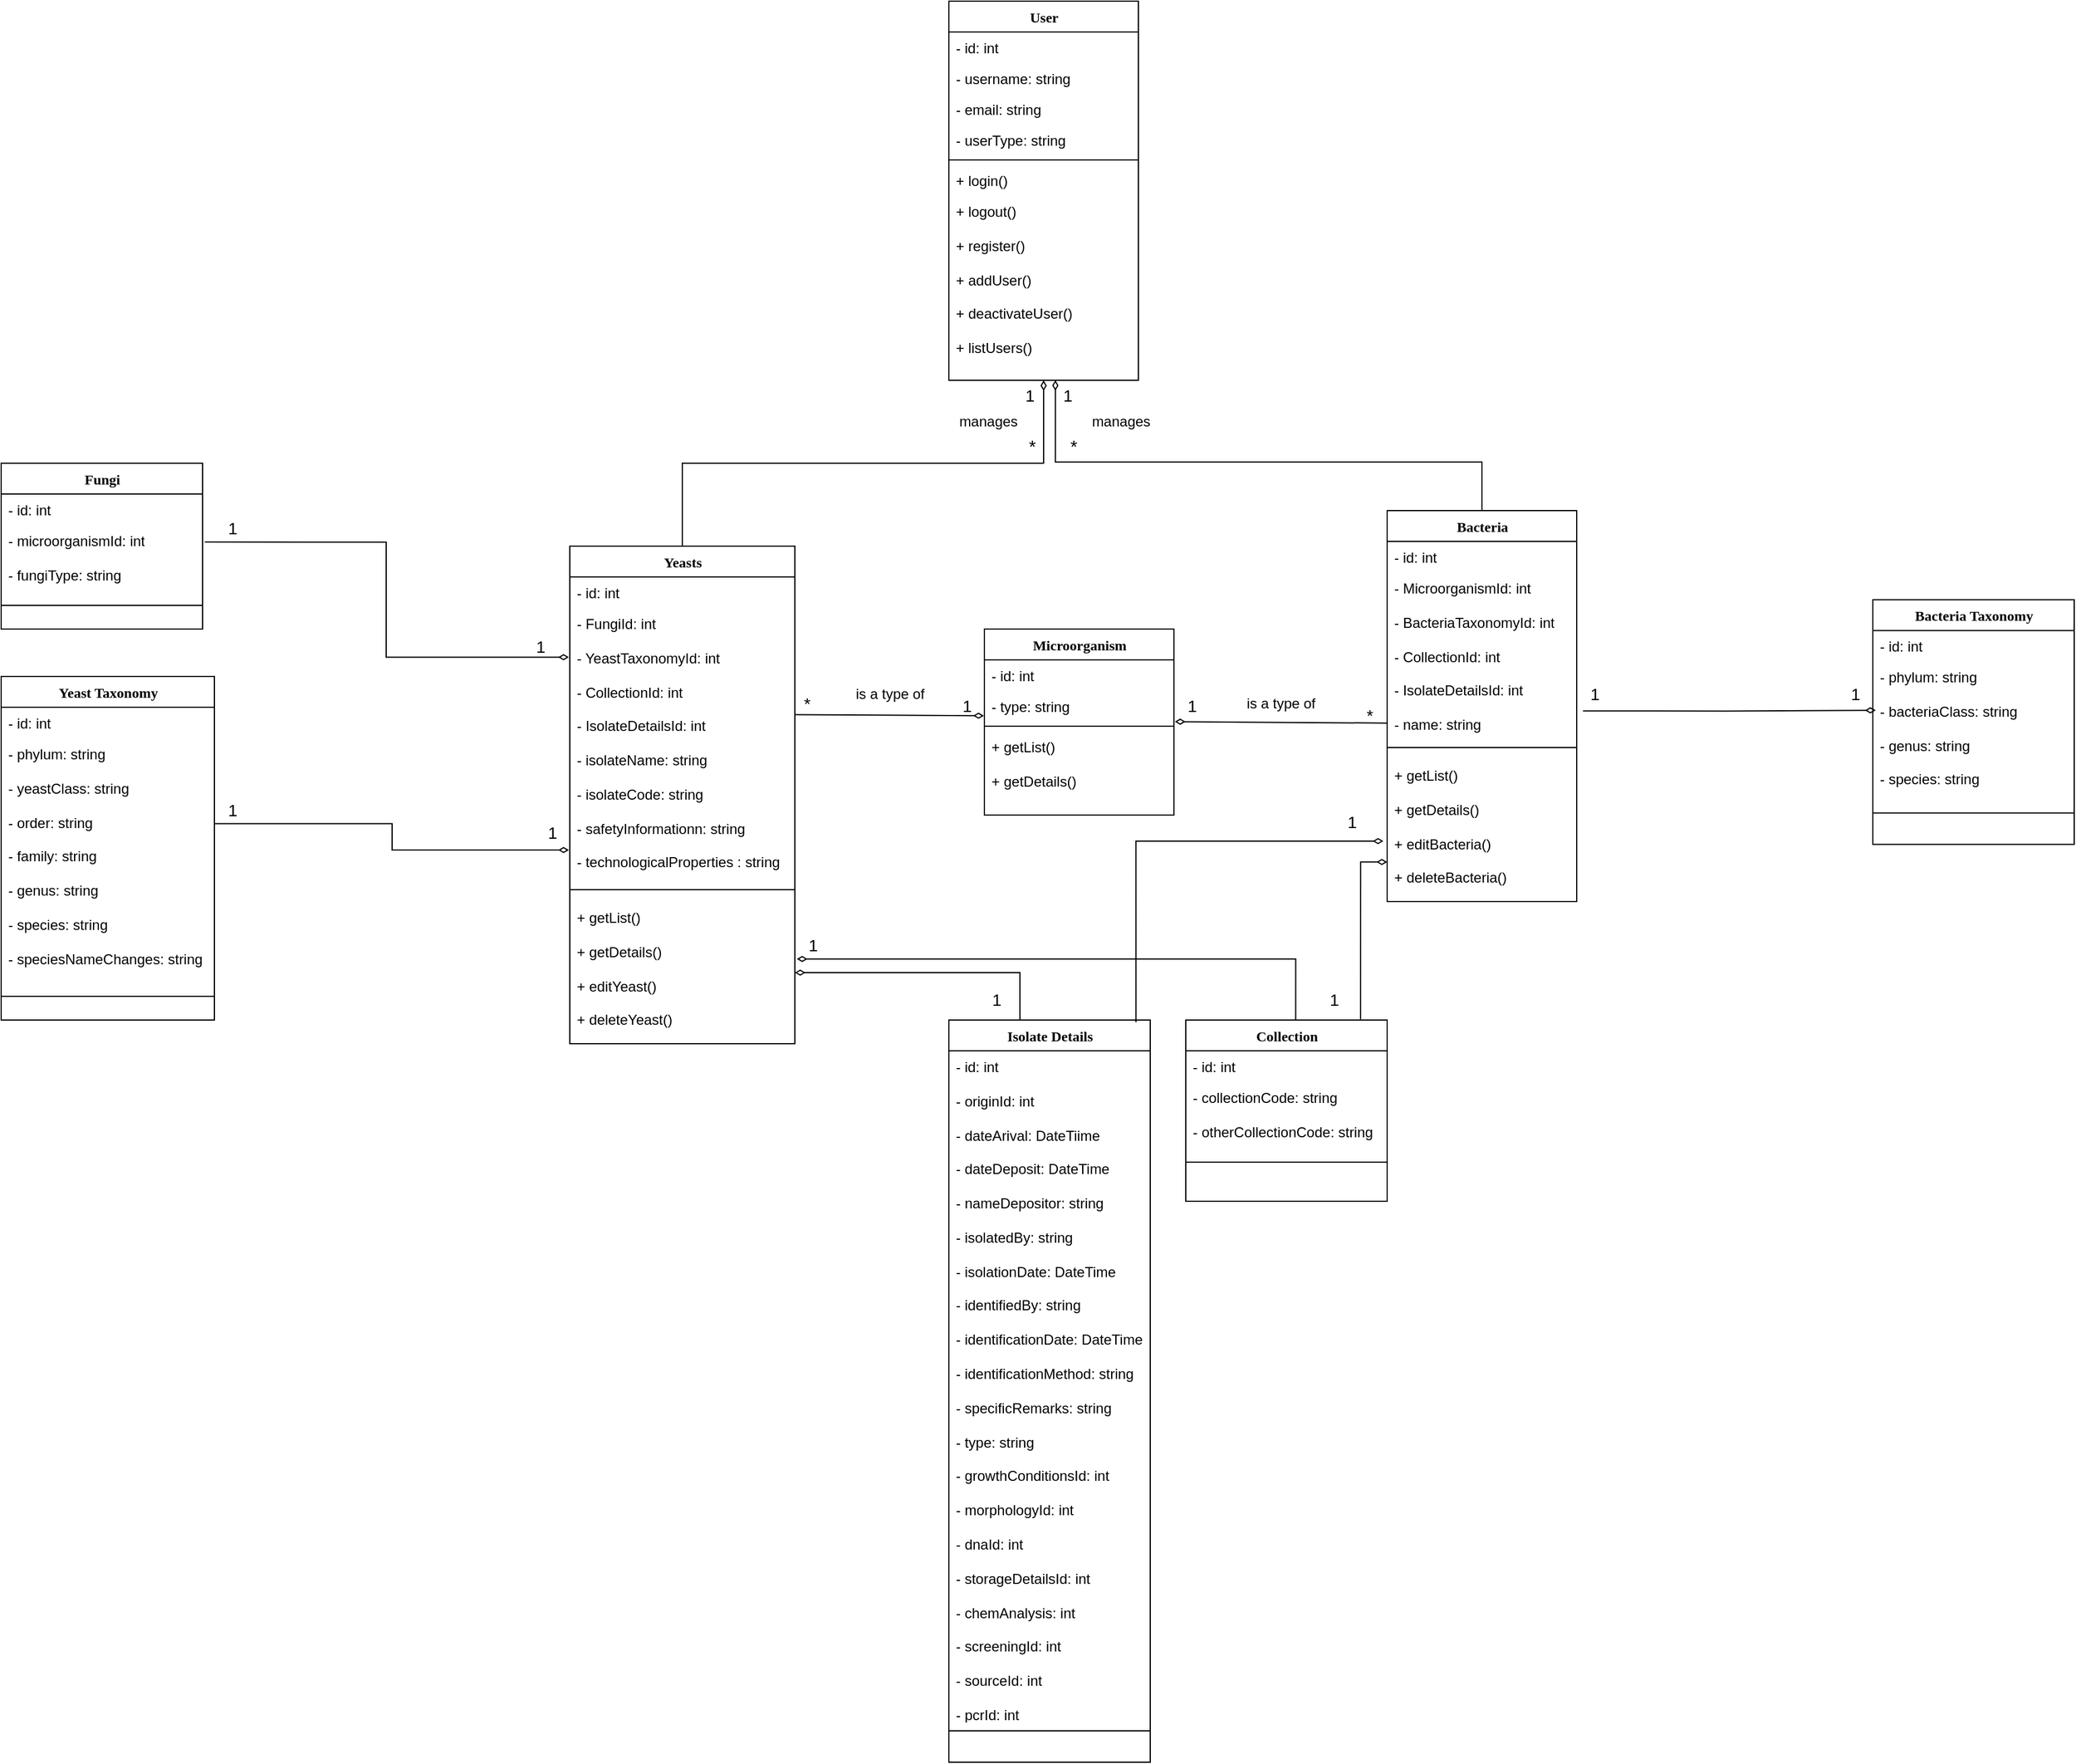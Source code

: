 <mxfile version="24.7.16">
  <diagram name="Page-1" id="9f46799a-70d6-7492-0946-bef42562c5a5">
    <mxGraphModel dx="2390" dy="1405" grid="1" gridSize="10" guides="1" tooltips="1" connect="1" arrows="1" fold="1" page="1" pageScale="1" pageWidth="2336" pageHeight="1654" background="none" math="0" shadow="0">
      <root>
        <mxCell id="0" />
        <mxCell id="1" parent="0" />
        <mxCell id="Mne86STeSMznGKmQwHmi-11" value="" style="edgeStyle=orthogonalEdgeStyle;rounded=0;orthogonalLoop=1;jettySize=auto;html=1;endArrow=diamondThin;endFill=0;fontSize=13;exitX=0.5;exitY=0;exitDx=0;exitDy=0;" edge="1" parent="1" source="Mne86STeSMznGKmQwHmi-26" target="78961159f06e98e8-17">
          <mxGeometry relative="1" as="geometry">
            <mxPoint x="1310" y="470" as="sourcePoint" />
          </mxGeometry>
        </mxCell>
        <mxCell id="78961159f06e98e8-17" value="User" style="swimlane;html=1;fontStyle=1;align=center;verticalAlign=top;childLayout=stackLayout;horizontal=1;startSize=26;horizontalStack=0;resizeParent=1;resizeLast=0;collapsible=1;marginBottom=0;swimlaneFillColor=#ffffff;rounded=0;shadow=0;comic=0;labelBackgroundColor=none;strokeWidth=1;fillColor=none;fontFamily=Verdana;fontSize=12" parent="1" vertex="1">
          <mxGeometry x="1100" y="30" width="160" height="320" as="geometry" />
        </mxCell>
        <mxCell id="78961159f06e98e8-21" value="- id: int" style="text;html=1;strokeColor=none;fillColor=none;align=left;verticalAlign=top;spacingLeft=4;spacingRight=4;whiteSpace=wrap;overflow=hidden;rotatable=0;points=[[0,0.5],[1,0.5]];portConstraint=eastwest;" parent="78961159f06e98e8-17" vertex="1">
          <mxGeometry y="26" width="160" height="26" as="geometry" />
        </mxCell>
        <mxCell id="78961159f06e98e8-23" value="- username: string" style="text;html=1;strokeColor=none;fillColor=none;align=left;verticalAlign=top;spacingLeft=4;spacingRight=4;whiteSpace=wrap;overflow=hidden;rotatable=0;points=[[0,0.5],[1,0.5]];portConstraint=eastwest;" parent="78961159f06e98e8-17" vertex="1">
          <mxGeometry y="52" width="160" height="26" as="geometry" />
        </mxCell>
        <mxCell id="78961159f06e98e8-25" value="- email: string" style="text;html=1;strokeColor=none;fillColor=none;align=left;verticalAlign=top;spacingLeft=4;spacingRight=4;whiteSpace=wrap;overflow=hidden;rotatable=0;points=[[0,0.5],[1,0.5]];portConstraint=eastwest;" parent="78961159f06e98e8-17" vertex="1">
          <mxGeometry y="78" width="160" height="26" as="geometry" />
        </mxCell>
        <mxCell id="78961159f06e98e8-26" value="- userType: string" style="text;html=1;strokeColor=none;fillColor=none;align=left;verticalAlign=top;spacingLeft=4;spacingRight=4;whiteSpace=wrap;overflow=hidden;rotatable=0;points=[[0,0.5],[1,0.5]];portConstraint=eastwest;" parent="78961159f06e98e8-17" vertex="1">
          <mxGeometry y="104" width="160" height="26" as="geometry" />
        </mxCell>
        <mxCell id="78961159f06e98e8-19" value="" style="line;html=1;strokeWidth=1;fillColor=none;align=left;verticalAlign=middle;spacingTop=-1;spacingLeft=3;spacingRight=3;rotatable=0;labelPosition=right;points=[];portConstraint=eastwest;" parent="78961159f06e98e8-17" vertex="1">
          <mxGeometry y="130" width="160" height="8" as="geometry" />
        </mxCell>
        <mxCell id="78961159f06e98e8-20" value="+ login()" style="text;html=1;strokeColor=none;fillColor=none;align=left;verticalAlign=top;spacingLeft=4;spacingRight=4;whiteSpace=wrap;overflow=hidden;rotatable=0;points=[[0,0.5],[1,0.5]];portConstraint=eastwest;" parent="78961159f06e98e8-17" vertex="1">
          <mxGeometry y="138" width="160" height="26" as="geometry" />
        </mxCell>
        <mxCell id="78961159f06e98e8-27" value="+ logout()&lt;div&gt;&lt;br&gt;&lt;/div&gt;&lt;div&gt;+ register()&lt;/div&gt;&lt;div&gt;&lt;br&gt;&lt;/div&gt;&lt;div&gt;+ addUser()&lt;/div&gt;&lt;div&gt;&lt;br&gt;&lt;/div&gt;&lt;div&gt;+ deactivateUser()&lt;/div&gt;&lt;div&gt;&lt;br&gt;&lt;/div&gt;&lt;div&gt;+ listUsers()&lt;/div&gt;" style="text;html=1;strokeColor=none;fillColor=none;align=left;verticalAlign=top;spacingLeft=4;spacingRight=4;whiteSpace=wrap;overflow=hidden;rotatable=0;points=[[0,0.5],[1,0.5]];portConstraint=eastwest;" parent="78961159f06e98e8-17" vertex="1">
          <mxGeometry y="164" width="160" height="156" as="geometry" />
        </mxCell>
        <mxCell id="Mne86STeSMznGKmQwHmi-3" value="Microorganism" style="swimlane;html=1;fontStyle=1;align=center;verticalAlign=top;childLayout=stackLayout;horizontal=1;startSize=26;horizontalStack=0;resizeParent=1;resizeLast=0;collapsible=1;marginBottom=0;swimlaneFillColor=#ffffff;rounded=0;shadow=0;comic=0;labelBackgroundColor=none;strokeWidth=1;fillColor=none;fontFamily=Verdana;fontSize=12" vertex="1" parent="1">
          <mxGeometry x="1130" y="560" width="160" height="157" as="geometry" />
        </mxCell>
        <mxCell id="Mne86STeSMznGKmQwHmi-4" value="- id: int" style="text;html=1;strokeColor=none;fillColor=none;align=left;verticalAlign=top;spacingLeft=4;spacingRight=4;whiteSpace=wrap;overflow=hidden;rotatable=0;points=[[0,0.5],[1,0.5]];portConstraint=eastwest;" vertex="1" parent="Mne86STeSMznGKmQwHmi-3">
          <mxGeometry y="26" width="160" height="26" as="geometry" />
        </mxCell>
        <mxCell id="Mne86STeSMznGKmQwHmi-5" value="- type: string" style="text;html=1;strokeColor=none;fillColor=none;align=left;verticalAlign=top;spacingLeft=4;spacingRight=4;whiteSpace=wrap;overflow=hidden;rotatable=0;points=[[0,0.5],[1,0.5]];portConstraint=eastwest;" vertex="1" parent="Mne86STeSMznGKmQwHmi-3">
          <mxGeometry y="52" width="160" height="26" as="geometry" />
        </mxCell>
        <mxCell id="Mne86STeSMznGKmQwHmi-8" value="" style="line;html=1;strokeWidth=1;fillColor=none;align=left;verticalAlign=middle;spacingTop=-1;spacingLeft=3;spacingRight=3;rotatable=0;labelPosition=right;points=[];portConstraint=eastwest;" vertex="1" parent="Mne86STeSMznGKmQwHmi-3">
          <mxGeometry y="78" width="160" height="8" as="geometry" />
        </mxCell>
        <mxCell id="Mne86STeSMznGKmQwHmi-9" value="+ getList()&lt;div&gt;&lt;br&gt;&lt;/div&gt;&lt;div&gt;+ getDetails()&lt;/div&gt;" style="text;html=1;strokeColor=none;fillColor=none;align=left;verticalAlign=top;spacingLeft=4;spacingRight=4;whiteSpace=wrap;overflow=hidden;rotatable=0;points=[[0,0.5],[1,0.5]];portConstraint=eastwest;" vertex="1" parent="Mne86STeSMznGKmQwHmi-3">
          <mxGeometry y="86" width="160" height="64" as="geometry" />
        </mxCell>
        <mxCell id="Mne86STeSMznGKmQwHmi-13" value="Bacteria" style="swimlane;html=1;fontStyle=1;align=center;verticalAlign=top;childLayout=stackLayout;horizontal=1;startSize=26;horizontalStack=0;resizeParent=1;resizeLast=0;collapsible=1;marginBottom=0;swimlaneFillColor=#ffffff;rounded=0;shadow=0;comic=0;labelBackgroundColor=none;strokeWidth=1;fillColor=none;fontFamily=Verdana;fontSize=12" vertex="1" parent="1">
          <mxGeometry x="1470" y="460" width="160" height="330" as="geometry" />
        </mxCell>
        <mxCell id="Mne86STeSMznGKmQwHmi-14" value="- id: int" style="text;html=1;strokeColor=none;fillColor=none;align=left;verticalAlign=top;spacingLeft=4;spacingRight=4;whiteSpace=wrap;overflow=hidden;rotatable=0;points=[[0,0.5],[1,0.5]];portConstraint=eastwest;" vertex="1" parent="Mne86STeSMznGKmQwHmi-13">
          <mxGeometry y="26" width="160" height="26" as="geometry" />
        </mxCell>
        <mxCell id="Mne86STeSMznGKmQwHmi-15" value="- MicroorganismId: int&lt;div&gt;&lt;br&gt;&lt;div&gt;- BacteriaTaxonomyId: int&lt;/div&gt;&lt;div&gt;&lt;br&gt;&lt;/div&gt;&lt;div&gt;- CollectionId: int&lt;/div&gt;&lt;div&gt;&lt;br&gt;&lt;/div&gt;&lt;div&gt;- IsolateDetailsId: int&lt;/div&gt;&lt;div&gt;&lt;br&gt;&lt;/div&gt;&lt;div&gt;- name: string&lt;/div&gt;&lt;/div&gt;" style="text;html=1;strokeColor=none;fillColor=none;align=left;verticalAlign=top;spacingLeft=4;spacingRight=4;whiteSpace=wrap;overflow=hidden;rotatable=0;points=[[0,0.5],[1,0.5]];portConstraint=eastwest;" vertex="1" parent="Mne86STeSMznGKmQwHmi-13">
          <mxGeometry y="52" width="160" height="138" as="geometry" />
        </mxCell>
        <mxCell id="Mne86STeSMznGKmQwHmi-16" value="" style="line;html=1;strokeWidth=1;fillColor=none;align=left;verticalAlign=middle;spacingTop=-1;spacingLeft=3;spacingRight=3;rotatable=0;labelPosition=right;points=[];portConstraint=eastwest;" vertex="1" parent="Mne86STeSMznGKmQwHmi-13">
          <mxGeometry y="190" width="160" height="20" as="geometry" />
        </mxCell>
        <mxCell id="Mne86STeSMznGKmQwHmi-17" value="+ getList()&lt;div&gt;&lt;br&gt;&lt;/div&gt;&lt;div&gt;+ getDetails()&lt;/div&gt;&lt;div&gt;&lt;br&gt;&lt;/div&gt;&lt;div&gt;+ editBacteria()&lt;/div&gt;&lt;div&gt;&lt;br&gt;&lt;/div&gt;&lt;div&gt;+ deleteBacteria()&lt;/div&gt;" style="text;html=1;strokeColor=none;fillColor=none;align=left;verticalAlign=top;spacingLeft=4;spacingRight=4;whiteSpace=wrap;overflow=hidden;rotatable=0;points=[[0,0.5],[1,0.5]];portConstraint=eastwest;" vertex="1" parent="Mne86STeSMznGKmQwHmi-13">
          <mxGeometry y="210" width="160" height="120" as="geometry" />
        </mxCell>
        <mxCell id="Mne86STeSMznGKmQwHmi-26" value="Yeasts" style="swimlane;html=1;fontStyle=1;align=center;verticalAlign=top;childLayout=stackLayout;horizontal=1;startSize=26;horizontalStack=0;resizeParent=1;resizeLast=0;collapsible=1;marginBottom=0;swimlaneFillColor=#ffffff;rounded=0;shadow=0;comic=0;labelBackgroundColor=none;strokeWidth=1;fillColor=none;fontFamily=Verdana;fontSize=12" vertex="1" parent="1">
          <mxGeometry x="780" y="490" width="190" height="420" as="geometry" />
        </mxCell>
        <mxCell id="Mne86STeSMznGKmQwHmi-27" value="- id: int" style="text;html=1;strokeColor=none;fillColor=none;align=left;verticalAlign=top;spacingLeft=4;spacingRight=4;whiteSpace=wrap;overflow=hidden;rotatable=0;points=[[0,0.5],[1,0.5]];portConstraint=eastwest;" vertex="1" parent="Mne86STeSMznGKmQwHmi-26">
          <mxGeometry y="26" width="190" height="26" as="geometry" />
        </mxCell>
        <mxCell id="Mne86STeSMznGKmQwHmi-28" value="- FungiId: int&lt;div&gt;&lt;br&gt;&lt;div&gt;- YeastTaxonomyId: int&lt;/div&gt;&lt;div&gt;&lt;br&gt;&lt;/div&gt;&lt;div&gt;- CollectionId: int&lt;/div&gt;&lt;div&gt;&lt;br&gt;&lt;/div&gt;&lt;div&gt;- IsolateDetailsId: int&lt;/div&gt;&lt;div&gt;&lt;br&gt;&lt;/div&gt;&lt;div&gt;- isolateName: string&lt;/div&gt;&lt;/div&gt;&lt;div&gt;&lt;br&gt;&lt;/div&gt;&lt;div&gt;- isolateCode: string&lt;/div&gt;&lt;div&gt;&lt;br&gt;&lt;/div&gt;&lt;div&gt;- safetyInformationn: string&lt;/div&gt;&lt;div&gt;&lt;br&gt;&lt;/div&gt;&lt;div&gt;- technologicalProperties : string&lt;/div&gt;" style="text;html=1;strokeColor=none;fillColor=none;align=left;verticalAlign=top;spacingLeft=4;spacingRight=4;whiteSpace=wrap;overflow=hidden;rotatable=0;points=[[0,0.5],[1,0.5]];portConstraint=eastwest;" vertex="1" parent="Mne86STeSMznGKmQwHmi-26">
          <mxGeometry y="52" width="190" height="228" as="geometry" />
        </mxCell>
        <mxCell id="Mne86STeSMznGKmQwHmi-29" value="" style="line;html=1;strokeWidth=1;fillColor=none;align=left;verticalAlign=middle;spacingTop=-1;spacingLeft=3;spacingRight=3;rotatable=0;labelPosition=right;points=[];portConstraint=eastwest;" vertex="1" parent="Mne86STeSMznGKmQwHmi-26">
          <mxGeometry y="280" width="190" height="20" as="geometry" />
        </mxCell>
        <mxCell id="Mne86STeSMznGKmQwHmi-30" value="+ getList()&lt;div&gt;&lt;br&gt;&lt;/div&gt;&lt;div&gt;+ getDetails()&lt;/div&gt;&lt;div&gt;&lt;br&gt;&lt;/div&gt;&lt;div&gt;+ editYeast()&lt;/div&gt;&lt;div&gt;&lt;br&gt;&lt;/div&gt;&lt;div&gt;+ deleteYeast()&lt;/div&gt;" style="text;html=1;strokeColor=none;fillColor=none;align=left;verticalAlign=top;spacingLeft=4;spacingRight=4;whiteSpace=wrap;overflow=hidden;rotatable=0;points=[[0,0.5],[1,0.5]];portConstraint=eastwest;" vertex="1" parent="Mne86STeSMznGKmQwHmi-26">
          <mxGeometry y="300" width="190" height="120" as="geometry" />
        </mxCell>
        <mxCell id="Mne86STeSMznGKmQwHmi-33" value="Bacteria Taxonomy" style="swimlane;html=1;fontStyle=1;align=center;verticalAlign=top;childLayout=stackLayout;horizontal=1;startSize=26;horizontalStack=0;resizeParent=1;resizeLast=0;collapsible=1;marginBottom=0;swimlaneFillColor=#ffffff;rounded=0;shadow=0;comic=0;labelBackgroundColor=none;strokeWidth=1;fillColor=none;fontFamily=Verdana;fontSize=12" vertex="1" parent="1">
          <mxGeometry x="1880" y="535.25" width="170" height="206.5" as="geometry" />
        </mxCell>
        <mxCell id="Mne86STeSMznGKmQwHmi-34" value="- id: int" style="text;html=1;strokeColor=none;fillColor=none;align=left;verticalAlign=top;spacingLeft=4;spacingRight=4;whiteSpace=wrap;overflow=hidden;rotatable=0;points=[[0,0.5],[1,0.5]];portConstraint=eastwest;" vertex="1" parent="Mne86STeSMznGKmQwHmi-33">
          <mxGeometry y="26" width="170" height="26" as="geometry" />
        </mxCell>
        <mxCell id="Mne86STeSMznGKmQwHmi-35" value="- phylum: string&lt;div&gt;&lt;br&gt;&lt;div&gt;- bacteriaClass: string&lt;/div&gt;&lt;div&gt;&lt;br&gt;&lt;/div&gt;&lt;div&gt;- genus: string&lt;/div&gt;&lt;div&gt;&lt;br&gt;&lt;/div&gt;&lt;div&gt;- species: string&lt;/div&gt;&lt;div&gt;&lt;br&gt;&lt;/div&gt;&lt;/div&gt;" style="text;html=1;strokeColor=none;fillColor=none;align=left;verticalAlign=top;spacingLeft=4;spacingRight=4;whiteSpace=wrap;overflow=hidden;rotatable=0;points=[[0,0.5],[1,0.5]];portConstraint=eastwest;" vertex="1" parent="Mne86STeSMznGKmQwHmi-33">
          <mxGeometry y="52" width="170" height="118" as="geometry" />
        </mxCell>
        <mxCell id="Mne86STeSMznGKmQwHmi-36" value="" style="line;html=1;strokeWidth=1;fillColor=none;align=left;verticalAlign=middle;spacingTop=-1;spacingLeft=3;spacingRight=3;rotatable=0;labelPosition=right;points=[];portConstraint=eastwest;" vertex="1" parent="Mne86STeSMznGKmQwHmi-33">
          <mxGeometry y="170" width="170" height="20" as="geometry" />
        </mxCell>
        <mxCell id="Mne86STeSMznGKmQwHmi-40" value="Collection" style="swimlane;html=1;fontStyle=1;align=center;verticalAlign=top;childLayout=stackLayout;horizontal=1;startSize=26;horizontalStack=0;resizeParent=1;resizeLast=0;collapsible=1;marginBottom=0;swimlaneFillColor=#ffffff;rounded=0;shadow=0;comic=0;labelBackgroundColor=none;strokeWidth=1;fillColor=none;fontFamily=Verdana;fontSize=12" vertex="1" parent="1">
          <mxGeometry x="1300" y="890" width="170" height="153" as="geometry" />
        </mxCell>
        <mxCell id="Mne86STeSMznGKmQwHmi-41" value="- id: int" style="text;html=1;strokeColor=none;fillColor=none;align=left;verticalAlign=top;spacingLeft=4;spacingRight=4;whiteSpace=wrap;overflow=hidden;rotatable=0;points=[[0,0.5],[1,0.5]];portConstraint=eastwest;" vertex="1" parent="Mne86STeSMznGKmQwHmi-40">
          <mxGeometry y="26" width="170" height="26" as="geometry" />
        </mxCell>
        <mxCell id="Mne86STeSMznGKmQwHmi-42" value="- collectionCode: string&lt;div&gt;&lt;br&gt;&lt;/div&gt;&lt;div&gt;- otherCollectionCode: string&lt;/div&gt;" style="text;html=1;strokeColor=none;fillColor=none;align=left;verticalAlign=top;spacingLeft=4;spacingRight=4;whiteSpace=wrap;overflow=hidden;rotatable=0;points=[[0,0.5],[1,0.5]];portConstraint=eastwest;" vertex="1" parent="Mne86STeSMznGKmQwHmi-40">
          <mxGeometry y="52" width="170" height="58" as="geometry" />
        </mxCell>
        <mxCell id="Mne86STeSMznGKmQwHmi-43" value="" style="line;html=1;strokeWidth=1;fillColor=none;align=left;verticalAlign=middle;spacingTop=-1;spacingLeft=3;spacingRight=3;rotatable=0;labelPosition=right;points=[];portConstraint=eastwest;" vertex="1" parent="Mne86STeSMznGKmQwHmi-40">
          <mxGeometry y="110" width="170" height="20" as="geometry" />
        </mxCell>
        <mxCell id="Mne86STeSMznGKmQwHmi-44" value="Isolate Details" style="swimlane;html=1;fontStyle=1;align=center;verticalAlign=top;childLayout=stackLayout;horizontal=1;startSize=26;horizontalStack=0;resizeParent=1;resizeLast=0;collapsible=1;marginBottom=0;swimlaneFillColor=#ffffff;rounded=0;shadow=0;comic=0;labelBackgroundColor=none;strokeWidth=1;fillColor=none;fontFamily=Verdana;fontSize=12" vertex="1" parent="1">
          <mxGeometry x="1100" y="890" width="170" height="626.5" as="geometry" />
        </mxCell>
        <mxCell id="Mne86STeSMznGKmQwHmi-46" value="&lt;div&gt;&lt;div&gt;- id: int&lt;br&gt;&lt;/div&gt;&lt;div&gt;&lt;br&gt;&lt;/div&gt;&lt;div&gt;- originId: int&lt;/div&gt;&lt;/div&gt;&lt;div&gt;&lt;br&gt;&lt;/div&gt;&lt;div&gt;- dateArival: DateTiime&lt;/div&gt;&lt;div&gt;&lt;br&gt;&lt;/div&gt;&lt;div&gt;- dateDeposit: DateTime&lt;/div&gt;&lt;div&gt;&lt;br&gt;&lt;/div&gt;&lt;div&gt;- nameDepositor: string&lt;/div&gt;&lt;div&gt;&lt;br&gt;&lt;/div&gt;&lt;div&gt;- isolatedBy: string&lt;/div&gt;&lt;div&gt;&lt;br&gt;&lt;/div&gt;&lt;div&gt;- isolationDate: DateTime&lt;/div&gt;&lt;div&gt;&lt;br&gt;&lt;/div&gt;&lt;div&gt;- identifiedBy: string&lt;/div&gt;&lt;div&gt;&lt;br&gt;&lt;/div&gt;&lt;div&gt;- identificationDate: DateTime&lt;/div&gt;&lt;div&gt;&lt;br&gt;&lt;/div&gt;&lt;div&gt;- identificationMethod: string&lt;/div&gt;&lt;div&gt;&lt;br&gt;&lt;/div&gt;&lt;div&gt;- specificRemarks: string&lt;/div&gt;&lt;div&gt;&lt;br&gt;&lt;/div&gt;&lt;div&gt;- type: string&lt;/div&gt;&lt;div&gt;&lt;br&gt;&lt;/div&gt;&lt;div&gt;- growthConditionsId: int&lt;/div&gt;&lt;div&gt;&lt;br&gt;&lt;/div&gt;&lt;div&gt;- morphologyId: int&lt;/div&gt;&lt;div&gt;&lt;br&gt;&lt;/div&gt;&lt;div&gt;- dnaId: int&lt;/div&gt;&lt;div&gt;&lt;br&gt;&lt;/div&gt;&lt;div&gt;- storageDetailsId: int&lt;/div&gt;&lt;div&gt;&lt;br&gt;&lt;/div&gt;&lt;div&gt;- chemAnalysis: int&lt;/div&gt;&lt;div&gt;&lt;br&gt;&lt;/div&gt;&lt;div&gt;- screeningId: int&lt;/div&gt;&lt;div&gt;&lt;br&gt;&lt;/div&gt;&lt;div&gt;- sourceId: int&lt;/div&gt;&lt;div&gt;&lt;br&gt;&lt;/div&gt;&lt;div&gt;- pcrId: int&lt;/div&gt;" style="text;html=1;strokeColor=none;fillColor=none;align=left;verticalAlign=top;spacingLeft=4;spacingRight=4;whiteSpace=wrap;overflow=hidden;rotatable=0;points=[[0,0.5],[1,0.5]];portConstraint=eastwest;" vertex="1" parent="Mne86STeSMznGKmQwHmi-44">
          <mxGeometry y="26" width="170" height="564" as="geometry" />
        </mxCell>
        <mxCell id="Mne86STeSMznGKmQwHmi-47" value="" style="line;html=1;strokeWidth=1;fillColor=none;align=left;verticalAlign=middle;spacingTop=-1;spacingLeft=3;spacingRight=3;rotatable=0;labelPosition=right;points=[];portConstraint=eastwest;" vertex="1" parent="Mne86STeSMznGKmQwHmi-44">
          <mxGeometry y="590" width="170" height="20" as="geometry" />
        </mxCell>
        <mxCell id="Mne86STeSMznGKmQwHmi-48" value="Fungi" style="swimlane;html=1;fontStyle=1;align=center;verticalAlign=top;childLayout=stackLayout;horizontal=1;startSize=26;horizontalStack=0;resizeParent=1;resizeLast=0;collapsible=1;marginBottom=0;swimlaneFillColor=#ffffff;rounded=0;shadow=0;comic=0;labelBackgroundColor=none;strokeWidth=1;fillColor=none;fontFamily=Verdana;fontSize=12" vertex="1" parent="1">
          <mxGeometry x="300" y="420" width="170" height="140" as="geometry" />
        </mxCell>
        <mxCell id="Mne86STeSMznGKmQwHmi-49" value="- id: int" style="text;html=1;strokeColor=none;fillColor=none;align=left;verticalAlign=top;spacingLeft=4;spacingRight=4;whiteSpace=wrap;overflow=hidden;rotatable=0;points=[[0,0.5],[1,0.5]];portConstraint=eastwest;" vertex="1" parent="Mne86STeSMznGKmQwHmi-48">
          <mxGeometry y="26" width="170" height="26" as="geometry" />
        </mxCell>
        <mxCell id="Mne86STeSMznGKmQwHmi-50" value="&lt;div&gt;&lt;div&gt;- microorganismId: int&lt;/div&gt;&lt;/div&gt;&lt;div&gt;&lt;br&gt;&lt;/div&gt;&lt;div&gt;- fungiType: string&lt;/div&gt;" style="text;html=1;strokeColor=none;fillColor=none;align=left;verticalAlign=top;spacingLeft=4;spacingRight=4;whiteSpace=wrap;overflow=hidden;rotatable=0;points=[[0,0.5],[1,0.5]];portConstraint=eastwest;" vertex="1" parent="Mne86STeSMznGKmQwHmi-48">
          <mxGeometry y="52" width="170" height="58" as="geometry" />
        </mxCell>
        <mxCell id="Mne86STeSMznGKmQwHmi-51" value="" style="line;html=1;strokeWidth=1;fillColor=none;align=left;verticalAlign=middle;spacingTop=-1;spacingLeft=3;spacingRight=3;rotatable=0;labelPosition=right;points=[];portConstraint=eastwest;" vertex="1" parent="Mne86STeSMznGKmQwHmi-48">
          <mxGeometry y="110" width="170" height="20" as="geometry" />
        </mxCell>
        <mxCell id="Mne86STeSMznGKmQwHmi-52" value="Yeast Taxonomy" style="swimlane;html=1;fontStyle=1;align=center;verticalAlign=top;childLayout=stackLayout;horizontal=1;startSize=26;horizontalStack=0;resizeParent=1;resizeLast=0;collapsible=1;marginBottom=0;swimlaneFillColor=#ffffff;rounded=0;shadow=0;comic=0;labelBackgroundColor=none;strokeWidth=1;fillColor=none;fontFamily=Verdana;fontSize=12" vertex="1" parent="1">
          <mxGeometry x="300" y="600" width="180" height="290" as="geometry" />
        </mxCell>
        <mxCell id="Mne86STeSMznGKmQwHmi-53" value="- id: int" style="text;html=1;strokeColor=none;fillColor=none;align=left;verticalAlign=top;spacingLeft=4;spacingRight=4;whiteSpace=wrap;overflow=hidden;rotatable=0;points=[[0,0.5],[1,0.5]];portConstraint=eastwest;" vertex="1" parent="Mne86STeSMznGKmQwHmi-52">
          <mxGeometry y="26" width="180" height="26" as="geometry" />
        </mxCell>
        <mxCell id="Mne86STeSMznGKmQwHmi-54" value="- phylum: string&lt;div&gt;&lt;br&gt;&lt;div&gt;- yeastClass: string&lt;/div&gt;&lt;div&gt;&lt;br&gt;&lt;/div&gt;&lt;div&gt;- order: string&lt;/div&gt;&lt;div&gt;&lt;br&gt;&lt;/div&gt;&lt;div&gt;- family: string&lt;/div&gt;&lt;div&gt;&lt;br&gt;&lt;/div&gt;&lt;div&gt;- genus: string&lt;/div&gt;&lt;div&gt;&lt;br&gt;&lt;/div&gt;&lt;div&gt;- species: string&lt;/div&gt;&lt;div&gt;&lt;br&gt;&lt;/div&gt;&lt;/div&gt;&lt;div&gt;- speciesNameChanges: string&lt;/div&gt;" style="text;html=1;strokeColor=none;fillColor=none;align=left;verticalAlign=top;spacingLeft=4;spacingRight=4;whiteSpace=wrap;overflow=hidden;rotatable=0;points=[[0,0.5],[1,0.5]];portConstraint=eastwest;" vertex="1" parent="Mne86STeSMznGKmQwHmi-52">
          <mxGeometry y="52" width="180" height="198" as="geometry" />
        </mxCell>
        <mxCell id="Mne86STeSMznGKmQwHmi-55" value="" style="line;html=1;strokeWidth=1;fillColor=none;align=left;verticalAlign=middle;spacingTop=-1;spacingLeft=3;spacingRight=3;rotatable=0;labelPosition=right;points=[];portConstraint=eastwest;" vertex="1" parent="Mne86STeSMznGKmQwHmi-52">
          <mxGeometry y="250" width="180" height="40" as="geometry" />
        </mxCell>
        <mxCell id="Mne86STeSMznGKmQwHmi-56" value="manages" style="text;html=1;align=center;verticalAlign=middle;resizable=0;points=[];autosize=1;strokeColor=none;fillColor=none;" vertex="1" parent="1">
          <mxGeometry x="1210" y="370" width="70" height="30" as="geometry" />
        </mxCell>
        <mxCell id="Mne86STeSMznGKmQwHmi-57" value="1" style="text;html=1;align=center;verticalAlign=middle;resizable=0;points=[];autosize=1;strokeColor=none;fillColor=none;fontSize=14;" vertex="1" parent="1">
          <mxGeometry x="1185" y="348" width="30" height="30" as="geometry" />
        </mxCell>
        <mxCell id="Mne86STeSMznGKmQwHmi-58" value="*" style="text;html=1;align=center;verticalAlign=middle;resizable=0;points=[];autosize=1;strokeColor=none;fillColor=none;fontSize=15;" vertex="1" parent="1">
          <mxGeometry x="1190" y="390" width="30" height="30" as="geometry" />
        </mxCell>
        <mxCell id="Mne86STeSMznGKmQwHmi-66" value="" style="edgeStyle=orthogonalEdgeStyle;rounded=0;orthogonalLoop=1;jettySize=auto;html=1;endArrow=diamondThin;endFill=0;fontSize=13;exitX=0.5;exitY=0;exitDx=0;exitDy=0;entryX=0.164;entryY=0.062;entryDx=0;entryDy=0;entryPerimeter=0;" edge="1" parent="1" source="Mne86STeSMznGKmQwHmi-13" target="Mne86STeSMznGKmQwHmi-57">
          <mxGeometry relative="1" as="geometry">
            <mxPoint x="885" y="470" as="sourcePoint" />
            <mxPoint x="1190" y="360" as="targetPoint" />
          </mxGeometry>
        </mxCell>
        <mxCell id="Mne86STeSMznGKmQwHmi-67" value="manages" style="text;html=1;align=center;verticalAlign=middle;resizable=0;points=[];autosize=1;strokeColor=none;fillColor=none;" vertex="1" parent="1">
          <mxGeometry x="1098" y="370" width="70" height="30" as="geometry" />
        </mxCell>
        <mxCell id="Mne86STeSMznGKmQwHmi-68" value="1" style="text;html=1;align=center;verticalAlign=middle;resizable=0;points=[];autosize=1;strokeColor=none;fillColor=none;fontSize=14;" vertex="1" parent="1">
          <mxGeometry x="1153" y="348" width="30" height="30" as="geometry" />
        </mxCell>
        <mxCell id="Mne86STeSMznGKmQwHmi-69" value="*" style="text;html=1;align=center;verticalAlign=middle;resizable=0;points=[];autosize=1;strokeColor=none;fillColor=none;fontSize=15;" vertex="1" parent="1">
          <mxGeometry x="1155" y="390" width="30" height="30" as="geometry" />
        </mxCell>
        <mxCell id="Mne86STeSMznGKmQwHmi-70" value="" style="rounded=0;orthogonalLoop=1;jettySize=auto;html=1;endArrow=diamondThin;endFill=0;fontSize=13;exitX=1.002;exitY=0.396;exitDx=0;exitDy=0;entryX=-0.003;entryY=0.814;entryDx=0;entryDy=0;entryPerimeter=0;exitPerimeter=0;" edge="1" parent="1" source="Mne86STeSMznGKmQwHmi-28" target="Mne86STeSMznGKmQwHmi-5">
          <mxGeometry relative="1" as="geometry">
            <mxPoint x="1271.84" y="815.044" as="sourcePoint" />
            <mxPoint x="1088.16" y="839.974" as="targetPoint" />
          </mxGeometry>
        </mxCell>
        <mxCell id="Mne86STeSMznGKmQwHmi-71" value="" style="rounded=0;orthogonalLoop=1;jettySize=auto;html=1;endArrow=diamondThin;endFill=0;fontSize=13;exitX=0.002;exitY=0.923;exitDx=0;exitDy=0;entryX=1.005;entryY=1.006;entryDx=0;entryDy=0;entryPerimeter=0;exitPerimeter=0;" edge="1" parent="1" source="Mne86STeSMznGKmQwHmi-15" target="Mne86STeSMznGKmQwHmi-5">
          <mxGeometry relative="1" as="geometry">
            <mxPoint x="1484" y="627" as="sourcePoint" />
            <mxPoint x="1301" y="652" as="targetPoint" />
          </mxGeometry>
        </mxCell>
        <mxCell id="Mne86STeSMznGKmQwHmi-73" value="1" style="text;html=1;align=center;verticalAlign=middle;resizable=0;points=[];autosize=1;strokeColor=none;fillColor=none;fontSize=14;" vertex="1" parent="1">
          <mxGeometry x="1100" y="610" width="30" height="30" as="geometry" />
        </mxCell>
        <mxCell id="Mne86STeSMznGKmQwHmi-74" value="1" style="text;html=1;align=center;verticalAlign=middle;resizable=0;points=[];autosize=1;strokeColor=none;fillColor=none;fontSize=14;" vertex="1" parent="1">
          <mxGeometry x="1290" y="610" width="30" height="30" as="geometry" />
        </mxCell>
        <mxCell id="Mne86STeSMznGKmQwHmi-75" value="*" style="text;html=1;align=center;verticalAlign=middle;resizable=0;points=[];autosize=1;strokeColor=none;fillColor=none;fontSize=14;" vertex="1" parent="1">
          <mxGeometry x="965" y="608" width="30" height="30" as="geometry" />
        </mxCell>
        <mxCell id="Mne86STeSMznGKmQwHmi-76" value="*" style="text;html=1;align=center;verticalAlign=middle;resizable=0;points=[];autosize=1;strokeColor=none;fillColor=none;fontSize=14;" vertex="1" parent="1">
          <mxGeometry x="1440" y="618" width="30" height="30" as="geometry" />
        </mxCell>
        <mxCell id="Mne86STeSMznGKmQwHmi-77" value="is a type of" style="text;html=1;align=center;verticalAlign=middle;resizable=0;points=[];autosize=1;strokeColor=none;fillColor=none;" vertex="1" parent="1">
          <mxGeometry x="1340" y="608" width="80" height="30" as="geometry" />
        </mxCell>
        <mxCell id="Mne86STeSMznGKmQwHmi-78" value="is a type of" style="text;html=1;align=center;verticalAlign=middle;resizable=0;points=[];autosize=1;strokeColor=none;fillColor=none;" vertex="1" parent="1">
          <mxGeometry x="1010" y="600" width="80" height="30" as="geometry" />
        </mxCell>
        <mxCell id="Mne86STeSMznGKmQwHmi-79" value="" style="rounded=0;orthogonalLoop=1;jettySize=auto;html=1;endArrow=diamondThin;endFill=0;fontSize=13;exitX=0.353;exitY=0;exitDx=0;exitDy=0;entryX=1;entryY=0.5;entryDx=0;entryDy=0;edgeStyle=orthogonalEdgeStyle;exitPerimeter=0;" edge="1" parent="1" source="Mne86STeSMznGKmQwHmi-44" target="Mne86STeSMznGKmQwHmi-30">
          <mxGeometry relative="1" as="geometry">
            <mxPoint x="1000" y="770" as="sourcePoint" />
            <mxPoint x="1160" y="771" as="targetPoint" />
          </mxGeometry>
        </mxCell>
        <mxCell id="Mne86STeSMznGKmQwHmi-80" value="" style="rounded=0;orthogonalLoop=1;jettySize=auto;html=1;endArrow=diamondThin;endFill=0;fontSize=13;exitX=0.5;exitY=0;exitDx=0;exitDy=0;entryX=1.009;entryY=0.404;entryDx=0;entryDy=0;edgeStyle=orthogonalEdgeStyle;entryPerimeter=0;" edge="1" parent="1" target="Mne86STeSMznGKmQwHmi-30">
          <mxGeometry relative="1" as="geometry">
            <mxPoint x="1392.78" y="890" as="sourcePoint" />
            <mxPoint x="977.21" y="838.48" as="targetPoint" />
            <Array as="points">
              <mxPoint x="1393" y="839" />
            </Array>
          </mxGeometry>
        </mxCell>
        <mxCell id="Mne86STeSMznGKmQwHmi-81" value="" style="rounded=0;orthogonalLoop=1;jettySize=auto;html=1;endArrow=diamondThin;endFill=0;fontSize=13;entryX=0;entryY=0.722;entryDx=0;entryDy=0;edgeStyle=orthogonalEdgeStyle;entryPerimeter=0;exitX=0.868;exitY=-0.004;exitDx=0;exitDy=0;exitPerimeter=0;" edge="1" parent="1" source="Mne86STeSMznGKmQwHmi-40" target="Mne86STeSMznGKmQwHmi-17">
          <mxGeometry relative="1" as="geometry">
            <mxPoint x="1390" y="890" as="sourcePoint" />
            <mxPoint x="980" y="860" as="targetPoint" />
          </mxGeometry>
        </mxCell>
        <mxCell id="Mne86STeSMznGKmQwHmi-82" value="" style="rounded=0;orthogonalLoop=1;jettySize=auto;html=1;endArrow=diamondThin;endFill=0;fontSize=13;exitX=0.929;exitY=0.003;exitDx=0;exitDy=0;entryX=-0.02;entryY=0.575;entryDx=0;entryDy=0;edgeStyle=orthogonalEdgeStyle;entryPerimeter=0;exitPerimeter=0;" edge="1" parent="1" source="Mne86STeSMznGKmQwHmi-44" target="Mne86STeSMznGKmQwHmi-17">
          <mxGeometry relative="1" as="geometry">
            <mxPoint x="1395" y="900" as="sourcePoint" />
            <mxPoint x="979" y="848" as="targetPoint" />
          </mxGeometry>
        </mxCell>
        <mxCell id="Mne86STeSMznGKmQwHmi-83" value="1" style="text;html=1;align=center;verticalAlign=middle;resizable=0;points=[];autosize=1;strokeColor=none;fillColor=none;fontSize=14;" vertex="1" parent="1">
          <mxGeometry x="970" y="812" width="30" height="30" as="geometry" />
        </mxCell>
        <mxCell id="Mne86STeSMznGKmQwHmi-84" value="1" style="text;html=1;align=center;verticalAlign=middle;resizable=0;points=[];autosize=1;strokeColor=none;fillColor=none;fontSize=14;" vertex="1" parent="1">
          <mxGeometry x="1125" y="858" width="30" height="30" as="geometry" />
        </mxCell>
        <mxCell id="Mne86STeSMznGKmQwHmi-85" value="1" style="text;html=1;align=center;verticalAlign=middle;resizable=0;points=[];autosize=1;strokeColor=none;fillColor=none;fontSize=14;" vertex="1" parent="1">
          <mxGeometry x="1425" y="708" width="30" height="30" as="geometry" />
        </mxCell>
        <mxCell id="Mne86STeSMznGKmQwHmi-86" value="1" style="text;html=1;align=center;verticalAlign=middle;resizable=0;points=[];autosize=1;strokeColor=none;fillColor=none;fontSize=14;" vertex="1" parent="1">
          <mxGeometry x="1410" y="858" width="30" height="30" as="geometry" />
        </mxCell>
        <mxCell id="Mne86STeSMznGKmQwHmi-87" value="" style="rounded=0;orthogonalLoop=1;jettySize=auto;html=1;endArrow=diamondThin;endFill=0;fontSize=13;edgeStyle=orthogonalEdgeStyle;entryX=-0.004;entryY=0.183;entryDx=0;entryDy=0;entryPerimeter=0;exitX=1.011;exitY=0.251;exitDx=0;exitDy=0;exitPerimeter=0;" edge="1" parent="1" source="Mne86STeSMznGKmQwHmi-50" target="Mne86STeSMznGKmQwHmi-28">
          <mxGeometry relative="1" as="geometry">
            <mxPoint x="620" y="690" as="sourcePoint" />
            <mxPoint x="590" y="820" as="targetPoint" />
          </mxGeometry>
        </mxCell>
        <mxCell id="Mne86STeSMznGKmQwHmi-88" value="" style="rounded=0;orthogonalLoop=1;jettySize=auto;html=1;endArrow=diamondThin;endFill=0;fontSize=13;edgeStyle=orthogonalEdgeStyle;entryX=-0.004;entryY=0.897;entryDx=0;entryDy=0;entryPerimeter=0;exitX=0.999;exitY=0.365;exitDx=0;exitDy=0;exitPerimeter=0;" edge="1" parent="1" source="Mne86STeSMznGKmQwHmi-54" target="Mne86STeSMznGKmQwHmi-28">
          <mxGeometry relative="1" as="geometry">
            <mxPoint x="482" y="497" as="sourcePoint" />
            <mxPoint x="789" y="594" as="targetPoint" />
          </mxGeometry>
        </mxCell>
        <mxCell id="Mne86STeSMznGKmQwHmi-89" value="1" style="text;html=1;align=center;verticalAlign=middle;resizable=0;points=[];autosize=1;strokeColor=none;fillColor=none;fontSize=14;" vertex="1" parent="1">
          <mxGeometry x="750" y="717" width="30" height="30" as="geometry" />
        </mxCell>
        <mxCell id="Mne86STeSMznGKmQwHmi-90" value="1" style="text;html=1;align=center;verticalAlign=middle;resizable=0;points=[];autosize=1;strokeColor=none;fillColor=none;fontSize=14;" vertex="1" parent="1">
          <mxGeometry x="480" y="460" width="30" height="30" as="geometry" />
        </mxCell>
        <mxCell id="Mne86STeSMznGKmQwHmi-91" value="1" style="text;html=1;align=center;verticalAlign=middle;resizable=0;points=[];autosize=1;strokeColor=none;fillColor=none;fontSize=14;" vertex="1" parent="1">
          <mxGeometry x="480" y="698.25" width="30" height="30" as="geometry" />
        </mxCell>
        <mxCell id="Mne86STeSMznGKmQwHmi-92" value="1" style="text;html=1;align=center;verticalAlign=middle;resizable=0;points=[];autosize=1;strokeColor=none;fillColor=none;fontSize=14;" vertex="1" parent="1">
          <mxGeometry x="740" y="560" width="30" height="30" as="geometry" />
        </mxCell>
        <mxCell id="Mne86STeSMznGKmQwHmi-93" value="" style="rounded=0;orthogonalLoop=1;jettySize=auto;html=1;endArrow=diamondThin;endFill=0;fontSize=13;edgeStyle=orthogonalEdgeStyle;entryX=0.014;entryY=0.35;entryDx=0;entryDy=0;entryPerimeter=0;exitX=1.033;exitY=0.849;exitDx=0;exitDy=0;exitPerimeter=0;" edge="1" parent="1" source="Mne86STeSMznGKmQwHmi-15" target="Mne86STeSMznGKmQwHmi-35">
          <mxGeometry relative="1" as="geometry">
            <mxPoint x="1710" y="738" as="sourcePoint" />
            <mxPoint x="2009" y="761" as="targetPoint" />
          </mxGeometry>
        </mxCell>
        <mxCell id="Mne86STeSMznGKmQwHmi-94" value="1" style="text;html=1;align=center;verticalAlign=middle;resizable=0;points=[];autosize=1;strokeColor=none;fillColor=none;fontSize=14;" vertex="1" parent="1">
          <mxGeometry x="1630" y="600" width="30" height="30" as="geometry" />
        </mxCell>
        <mxCell id="Mne86STeSMznGKmQwHmi-95" value="1" style="text;html=1;align=center;verticalAlign=middle;resizable=0;points=[];autosize=1;strokeColor=none;fillColor=none;fontSize=14;" vertex="1" parent="1">
          <mxGeometry x="1850" y="600" width="30" height="30" as="geometry" />
        </mxCell>
      </root>
    </mxGraphModel>
  </diagram>
</mxfile>
